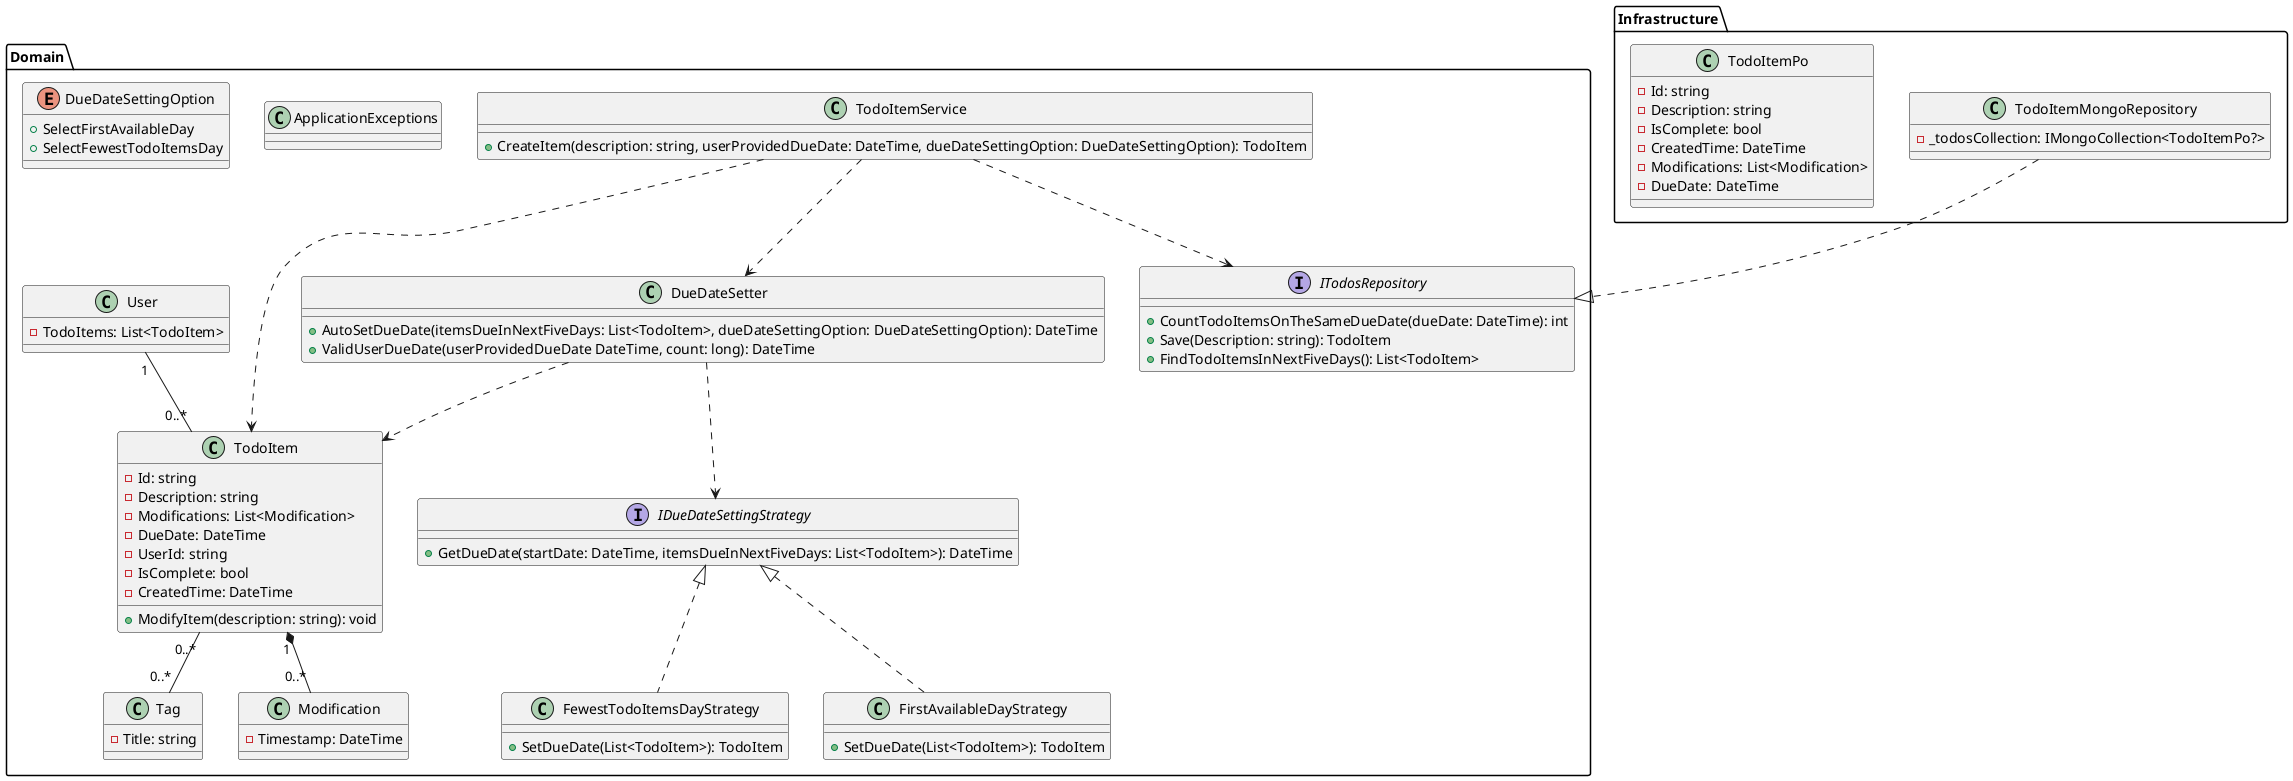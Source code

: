 @startuml
package Domain{
    class User{
        - TodoItems: List<TodoItem>
    }

    class TodoItem {
        - Id: string
        - Description: string
        - Modifications: List<Modification> 
        - DueDate: DateTime
        - UserId: string
        - IsComplete: bool
        - CreatedTime: DateTime
        + ModifyItem(description: string): void
    }

    class TodoItemService {
        + CreateItem(description: string, userProvidedDueDate: DateTime, dueDateSettingOption: DueDateSettingOption): TodoItem
    }
    class Tag{
        - Title: string
    }
    class Modification{
        - Timestamp: DateTime
    }
    class  ApplicationExceptions{}


    class DueDateSetter{
        + AutoSetDueDate(itemsDueInNextFiveDays: List<TodoItem>, dueDateSettingOption: DueDateSettingOption): DateTime
        + ValidUserDueDate(userProvidedDueDate DateTime, count: long): DateTime
    }

    interface IDueDateSettingStrategy{
        + GetDueDate(startDate: DateTime, itemsDueInNextFiveDays: List<TodoItem>): DateTime
        }

    class FewestTodoItemsDayStrategy{
        + SetDueDate(List<TodoItem>): TodoItem
    }
    class FirstAvailableDayStrategy{
        + SetDueDate(List<TodoItem>): TodoItem
    }

    enum DueDateSettingOption{
        + SelectFirstAvailableDay
        + SelectFewestTodoItemsDay
        }

    interface ITodosRepository{
        + CountTodoItemsOnTheSameDueDate(dueDate: DateTime): int
        + Save(Description: string): TodoItem
        + FindTodoItemsInNextFiveDays(): List<TodoItem>
        }
}
package Infrastructure{
    class TodoItemMongoRepository {
        - _todosCollection: IMongoCollection<TodoItemPo?>
    }

    class TodoItemPo {
        - Id: string
        - Description: string
        - IsComplete: bool
        - CreatedTime: DateTime
        - Modifications: List<Modification> 
        - DueDate: DateTime
    }
}

User"1" -- "0..*" TodoItem
TodoItem "1" *-- "0..*" Modification
TodoItem "0..*" -- "0..*" Tag
TodoItemService ..> ITodosRepository
TodoItemService ..> DueDateSetter
TodoItemService ..> TodoItem
DueDateSetter..> IDueDateSettingStrategy
DueDateSetter..> TodoItem
IDueDateSettingStrategy <|.. FewestTodoItemsDayStrategy
IDueDateSettingStrategy <|.. FirstAvailableDayStrategy
TodoItemMongoRepository ..|> ITodosRepository
@enduml